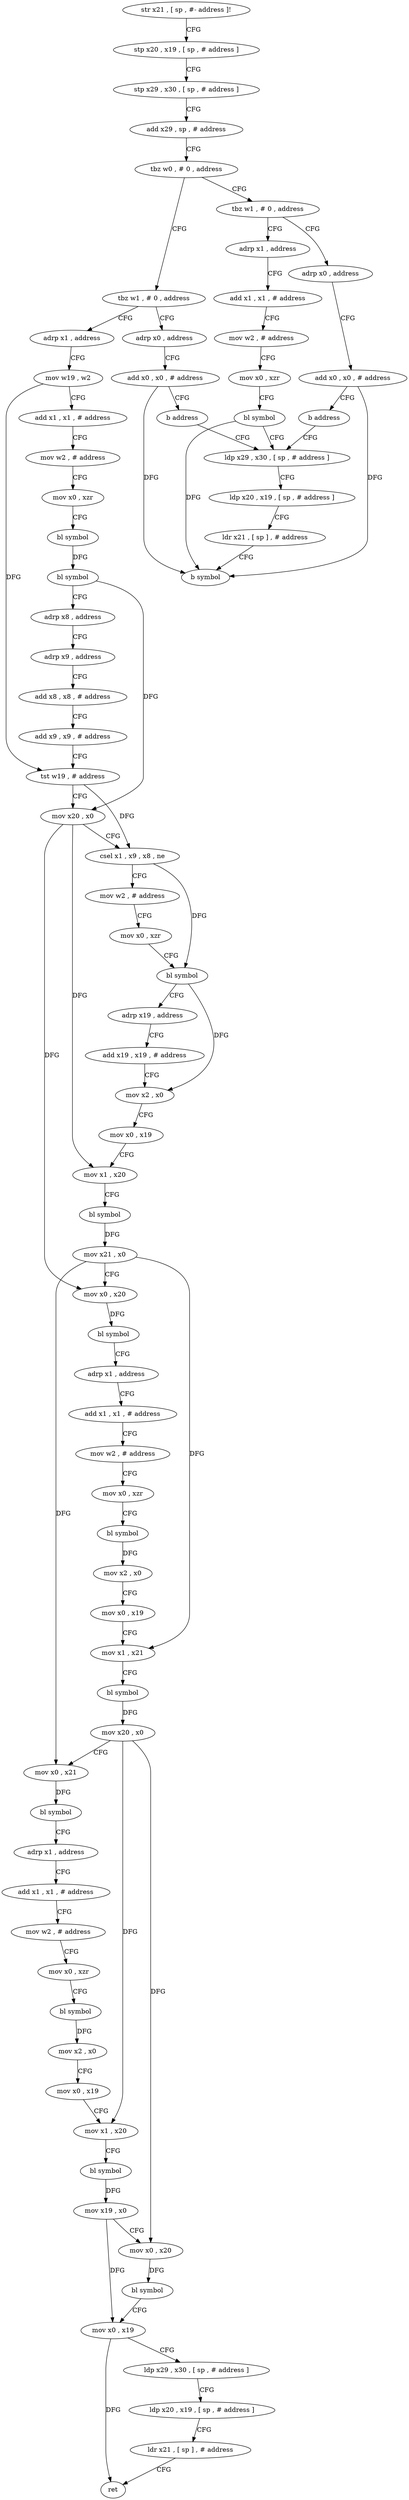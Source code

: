 digraph "func" {
"4205192" [label = "str x21 , [ sp , #- address ]!" ]
"4205196" [label = "stp x20 , x19 , [ sp , # address ]" ]
"4205200" [label = "stp x29 , x30 , [ sp , # address ]" ]
"4205204" [label = "add x29 , sp , # address" ]
"4205208" [label = "tbz w0 , # 0 , address" ]
"4205228" [label = "tbz w1 , # 0 , address" ]
"4205212" [label = "tbz w1 , # 0 , address" ]
"4205280" [label = "adrp x1 , address" ]
"4205232" [label = "adrp x0 , address" ]
"4205244" [label = "adrp x1 , address" ]
"4205216" [label = "adrp x0 , address" ]
"4205284" [label = "mov w19 , w2" ]
"4205288" [label = "add x1 , x1 , # address" ]
"4205292" [label = "mov w2 , # address" ]
"4205296" [label = "mov x0 , xzr" ]
"4205300" [label = "bl symbol" ]
"4205304" [label = "bl symbol" ]
"4205308" [label = "adrp x8 , address" ]
"4205312" [label = "adrp x9 , address" ]
"4205316" [label = "add x8 , x8 , # address" ]
"4205320" [label = "add x9 , x9 , # address" ]
"4205324" [label = "tst w19 , # address" ]
"4205328" [label = "mov x20 , x0" ]
"4205332" [label = "csel x1 , x9 , x8 , ne" ]
"4205336" [label = "mov w2 , # address" ]
"4205340" [label = "mov x0 , xzr" ]
"4205344" [label = "bl symbol" ]
"4205348" [label = "adrp x19 , address" ]
"4205352" [label = "add x19 , x19 , # address" ]
"4205356" [label = "mov x2 , x0" ]
"4205360" [label = "mov x0 , x19" ]
"4205364" [label = "mov x1 , x20" ]
"4205368" [label = "bl symbol" ]
"4205372" [label = "mov x21 , x0" ]
"4205376" [label = "mov x0 , x20" ]
"4205380" [label = "bl symbol" ]
"4205384" [label = "adrp x1 , address" ]
"4205388" [label = "add x1 , x1 , # address" ]
"4205392" [label = "mov w2 , # address" ]
"4205396" [label = "mov x0 , xzr" ]
"4205400" [label = "bl symbol" ]
"4205404" [label = "mov x2 , x0" ]
"4205408" [label = "mov x0 , x19" ]
"4205412" [label = "mov x1 , x21" ]
"4205416" [label = "bl symbol" ]
"4205420" [label = "mov x20 , x0" ]
"4205424" [label = "mov x0 , x21" ]
"4205428" [label = "bl symbol" ]
"4205432" [label = "adrp x1 , address" ]
"4205436" [label = "add x1 , x1 , # address" ]
"4205440" [label = "mov w2 , # address" ]
"4205444" [label = "mov x0 , xzr" ]
"4205448" [label = "bl symbol" ]
"4205452" [label = "mov x2 , x0" ]
"4205456" [label = "mov x0 , x19" ]
"4205460" [label = "mov x1 , x20" ]
"4205464" [label = "bl symbol" ]
"4205468" [label = "mov x19 , x0" ]
"4205472" [label = "mov x0 , x20" ]
"4205476" [label = "bl symbol" ]
"4205480" [label = "mov x0 , x19" ]
"4205484" [label = "ldp x29 , x30 , [ sp , # address ]" ]
"4205488" [label = "ldp x20 , x19 , [ sp , # address ]" ]
"4205492" [label = "ldr x21 , [ sp ] , # address" ]
"4205496" [label = "ret" ]
"4205236" [label = "add x0 , x0 , # address" ]
"4205240" [label = "b address" ]
"4205264" [label = "ldp x29 , x30 , [ sp , # address ]" ]
"4205248" [label = "add x1 , x1 , # address" ]
"4205252" [label = "mov w2 , # address" ]
"4205256" [label = "mov x0 , xzr" ]
"4205260" [label = "bl symbol" ]
"4205220" [label = "add x0 , x0 , # address" ]
"4205224" [label = "b address" ]
"4205268" [label = "ldp x20 , x19 , [ sp , # address ]" ]
"4205272" [label = "ldr x21 , [ sp ] , # address" ]
"4205276" [label = "b symbol" ]
"4205192" -> "4205196" [ label = "CFG" ]
"4205196" -> "4205200" [ label = "CFG" ]
"4205200" -> "4205204" [ label = "CFG" ]
"4205204" -> "4205208" [ label = "CFG" ]
"4205208" -> "4205228" [ label = "CFG" ]
"4205208" -> "4205212" [ label = "CFG" ]
"4205228" -> "4205280" [ label = "CFG" ]
"4205228" -> "4205232" [ label = "CFG" ]
"4205212" -> "4205244" [ label = "CFG" ]
"4205212" -> "4205216" [ label = "CFG" ]
"4205280" -> "4205284" [ label = "CFG" ]
"4205232" -> "4205236" [ label = "CFG" ]
"4205244" -> "4205248" [ label = "CFG" ]
"4205216" -> "4205220" [ label = "CFG" ]
"4205284" -> "4205288" [ label = "CFG" ]
"4205284" -> "4205324" [ label = "DFG" ]
"4205288" -> "4205292" [ label = "CFG" ]
"4205292" -> "4205296" [ label = "CFG" ]
"4205296" -> "4205300" [ label = "CFG" ]
"4205300" -> "4205304" [ label = "DFG" ]
"4205304" -> "4205308" [ label = "CFG" ]
"4205304" -> "4205328" [ label = "DFG" ]
"4205308" -> "4205312" [ label = "CFG" ]
"4205312" -> "4205316" [ label = "CFG" ]
"4205316" -> "4205320" [ label = "CFG" ]
"4205320" -> "4205324" [ label = "CFG" ]
"4205324" -> "4205328" [ label = "CFG" ]
"4205324" -> "4205332" [ label = "DFG" ]
"4205328" -> "4205332" [ label = "CFG" ]
"4205328" -> "4205364" [ label = "DFG" ]
"4205328" -> "4205376" [ label = "DFG" ]
"4205332" -> "4205336" [ label = "CFG" ]
"4205332" -> "4205344" [ label = "DFG" ]
"4205336" -> "4205340" [ label = "CFG" ]
"4205340" -> "4205344" [ label = "CFG" ]
"4205344" -> "4205348" [ label = "CFG" ]
"4205344" -> "4205356" [ label = "DFG" ]
"4205348" -> "4205352" [ label = "CFG" ]
"4205352" -> "4205356" [ label = "CFG" ]
"4205356" -> "4205360" [ label = "CFG" ]
"4205360" -> "4205364" [ label = "CFG" ]
"4205364" -> "4205368" [ label = "CFG" ]
"4205368" -> "4205372" [ label = "DFG" ]
"4205372" -> "4205376" [ label = "CFG" ]
"4205372" -> "4205412" [ label = "DFG" ]
"4205372" -> "4205424" [ label = "DFG" ]
"4205376" -> "4205380" [ label = "DFG" ]
"4205380" -> "4205384" [ label = "CFG" ]
"4205384" -> "4205388" [ label = "CFG" ]
"4205388" -> "4205392" [ label = "CFG" ]
"4205392" -> "4205396" [ label = "CFG" ]
"4205396" -> "4205400" [ label = "CFG" ]
"4205400" -> "4205404" [ label = "DFG" ]
"4205404" -> "4205408" [ label = "CFG" ]
"4205408" -> "4205412" [ label = "CFG" ]
"4205412" -> "4205416" [ label = "CFG" ]
"4205416" -> "4205420" [ label = "DFG" ]
"4205420" -> "4205424" [ label = "CFG" ]
"4205420" -> "4205460" [ label = "DFG" ]
"4205420" -> "4205472" [ label = "DFG" ]
"4205424" -> "4205428" [ label = "DFG" ]
"4205428" -> "4205432" [ label = "CFG" ]
"4205432" -> "4205436" [ label = "CFG" ]
"4205436" -> "4205440" [ label = "CFG" ]
"4205440" -> "4205444" [ label = "CFG" ]
"4205444" -> "4205448" [ label = "CFG" ]
"4205448" -> "4205452" [ label = "DFG" ]
"4205452" -> "4205456" [ label = "CFG" ]
"4205456" -> "4205460" [ label = "CFG" ]
"4205460" -> "4205464" [ label = "CFG" ]
"4205464" -> "4205468" [ label = "DFG" ]
"4205468" -> "4205472" [ label = "CFG" ]
"4205468" -> "4205480" [ label = "DFG" ]
"4205472" -> "4205476" [ label = "DFG" ]
"4205476" -> "4205480" [ label = "CFG" ]
"4205480" -> "4205484" [ label = "CFG" ]
"4205480" -> "4205496" [ label = "DFG" ]
"4205484" -> "4205488" [ label = "CFG" ]
"4205488" -> "4205492" [ label = "CFG" ]
"4205492" -> "4205496" [ label = "CFG" ]
"4205236" -> "4205240" [ label = "CFG" ]
"4205236" -> "4205276" [ label = "DFG" ]
"4205240" -> "4205264" [ label = "CFG" ]
"4205264" -> "4205268" [ label = "CFG" ]
"4205248" -> "4205252" [ label = "CFG" ]
"4205252" -> "4205256" [ label = "CFG" ]
"4205256" -> "4205260" [ label = "CFG" ]
"4205260" -> "4205264" [ label = "CFG" ]
"4205260" -> "4205276" [ label = "DFG" ]
"4205220" -> "4205224" [ label = "CFG" ]
"4205220" -> "4205276" [ label = "DFG" ]
"4205224" -> "4205264" [ label = "CFG" ]
"4205268" -> "4205272" [ label = "CFG" ]
"4205272" -> "4205276" [ label = "CFG" ]
}
